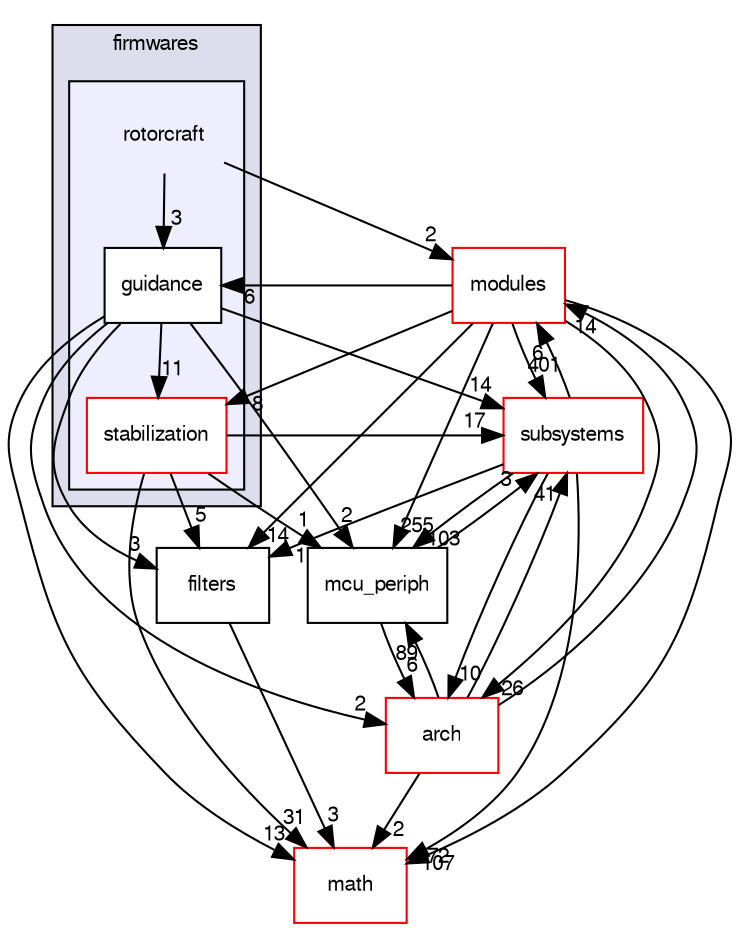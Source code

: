 digraph "sw/airborne/firmwares/rotorcraft" {
  compound=true
  node [ fontsize="10", fontname="FreeSans"];
  edge [ labelfontsize="10", labelfontname="FreeSans"];
  subgraph clusterdir_e7d2494544042a787a6ee70a779a5e07 {
    graph [ bgcolor="#ddddee", pencolor="black", label="firmwares" fontname="FreeSans", fontsize="10", URL="dir_e7d2494544042a787a6ee70a779a5e07.html"]
  subgraph clusterdir_e37d355c72eb7c8e5b43c34bdea5a24b {
    graph [ bgcolor="#eeeeff", pencolor="black", label="" URL="dir_e37d355c72eb7c8e5b43c34bdea5a24b.html"];
    dir_e37d355c72eb7c8e5b43c34bdea5a24b [shape=plaintext label="rotorcraft"];
    dir_3d64810a495a8e63c02e8d4ee1418813 [shape=box label="guidance" color="black" fillcolor="white" style="filled" URL="dir_3d64810a495a8e63c02e8d4ee1418813.html"];
    dir_d1b81cc433edb6118e3c3e3bc7700be0 [shape=box label="stabilization" color="red" fillcolor="white" style="filled" URL="dir_d1b81cc433edb6118e3c3e3bc7700be0.html"];
  }
  }
  dir_12d6ec7aac5a4a9b8cee17e35022d7c7 [shape=box label="subsystems" fillcolor="white" style="filled" color="red" URL="dir_12d6ec7aac5a4a9b8cee17e35022d7c7.html"];
  dir_1ca43f6a116d741d80fb1d0555a2b198 [shape=box label="mcu_periph" URL="dir_1ca43f6a116d741d80fb1d0555a2b198.html"];
  dir_fc6475eb39ea0144fb6697b809fd11a9 [shape=box label="arch" fillcolor="white" style="filled" color="red" URL="dir_fc6475eb39ea0144fb6697b809fd11a9.html"];
  dir_1444106569909aede49a887d28257b90 [shape=box label="filters" URL="dir_1444106569909aede49a887d28257b90.html"];
  dir_29343b6f5fcd4b75a5dfbb985ff56864 [shape=box label="math" fillcolor="white" style="filled" color="red" URL="dir_29343b6f5fcd4b75a5dfbb985ff56864.html"];
  dir_c2abcdd6ccb39c3582929c0e3f5651c2 [shape=box label="modules" fillcolor="white" style="filled" color="red" URL="dir_c2abcdd6ccb39c3582929c0e3f5651c2.html"];
  dir_12d6ec7aac5a4a9b8cee17e35022d7c7->dir_1ca43f6a116d741d80fb1d0555a2b198 [headlabel="103", labeldistance=1.5 headhref="dir_000051_000120.html"];
  dir_12d6ec7aac5a4a9b8cee17e35022d7c7->dir_fc6475eb39ea0144fb6697b809fd11a9 [headlabel="10", labeldistance=1.5 headhref="dir_000051_000002.html"];
  dir_12d6ec7aac5a4a9b8cee17e35022d7c7->dir_1444106569909aede49a887d28257b90 [headlabel="1", labeldistance=1.5 headhref="dir_000051_000104.html"];
  dir_12d6ec7aac5a4a9b8cee17e35022d7c7->dir_29343b6f5fcd4b75a5dfbb985ff56864 [headlabel="72", labeldistance=1.5 headhref="dir_000051_000118.html"];
  dir_12d6ec7aac5a4a9b8cee17e35022d7c7->dir_c2abcdd6ccb39c3582929c0e3f5651c2 [headlabel="6", labeldistance=1.5 headhref="dir_000051_000046.html"];
  dir_1ca43f6a116d741d80fb1d0555a2b198->dir_12d6ec7aac5a4a9b8cee17e35022d7c7 [headlabel="3", labeldistance=1.5 headhref="dir_000120_000051.html"];
  dir_1ca43f6a116d741d80fb1d0555a2b198->dir_fc6475eb39ea0144fb6697b809fd11a9 [headlabel="6", labeldistance=1.5 headhref="dir_000120_000002.html"];
  dir_fc6475eb39ea0144fb6697b809fd11a9->dir_12d6ec7aac5a4a9b8cee17e35022d7c7 [headlabel="41", labeldistance=1.5 headhref="dir_000002_000051.html"];
  dir_fc6475eb39ea0144fb6697b809fd11a9->dir_1ca43f6a116d741d80fb1d0555a2b198 [headlabel="89", labeldistance=1.5 headhref="dir_000002_000120.html"];
  dir_fc6475eb39ea0144fb6697b809fd11a9->dir_29343b6f5fcd4b75a5dfbb985ff56864 [headlabel="2", labeldistance=1.5 headhref="dir_000002_000118.html"];
  dir_fc6475eb39ea0144fb6697b809fd11a9->dir_c2abcdd6ccb39c3582929c0e3f5651c2 [headlabel="14", labeldistance=1.5 headhref="dir_000002_000046.html"];
  dir_e37d355c72eb7c8e5b43c34bdea5a24b->dir_3d64810a495a8e63c02e8d4ee1418813 [headlabel="3", labeldistance=1.5 headhref="dir_000108_000111.html"];
  dir_e37d355c72eb7c8e5b43c34bdea5a24b->dir_c2abcdd6ccb39c3582929c0e3f5651c2 [headlabel="2", labeldistance=1.5 headhref="dir_000108_000046.html"];
  dir_3d64810a495a8e63c02e8d4ee1418813->dir_12d6ec7aac5a4a9b8cee17e35022d7c7 [headlabel="14", labeldistance=1.5 headhref="dir_000111_000051.html"];
  dir_3d64810a495a8e63c02e8d4ee1418813->dir_1ca43f6a116d741d80fb1d0555a2b198 [headlabel="2", labeldistance=1.5 headhref="dir_000111_000120.html"];
  dir_3d64810a495a8e63c02e8d4ee1418813->dir_fc6475eb39ea0144fb6697b809fd11a9 [headlabel="2", labeldistance=1.5 headhref="dir_000111_000002.html"];
  dir_3d64810a495a8e63c02e8d4ee1418813->dir_1444106569909aede49a887d28257b90 [headlabel="3", labeldistance=1.5 headhref="dir_000111_000104.html"];
  dir_3d64810a495a8e63c02e8d4ee1418813->dir_d1b81cc433edb6118e3c3e3bc7700be0 [headlabel="11", labeldistance=1.5 headhref="dir_000111_000113.html"];
  dir_3d64810a495a8e63c02e8d4ee1418813->dir_29343b6f5fcd4b75a5dfbb985ff56864 [headlabel="13", labeldistance=1.5 headhref="dir_000111_000118.html"];
  dir_1444106569909aede49a887d28257b90->dir_29343b6f5fcd4b75a5dfbb985ff56864 [headlabel="3", labeldistance=1.5 headhref="dir_000104_000118.html"];
  dir_d1b81cc433edb6118e3c3e3bc7700be0->dir_12d6ec7aac5a4a9b8cee17e35022d7c7 [headlabel="17", labeldistance=1.5 headhref="dir_000113_000051.html"];
  dir_d1b81cc433edb6118e3c3e3bc7700be0->dir_1ca43f6a116d741d80fb1d0555a2b198 [headlabel="1", labeldistance=1.5 headhref="dir_000113_000120.html"];
  dir_d1b81cc433edb6118e3c3e3bc7700be0->dir_1444106569909aede49a887d28257b90 [headlabel="5", labeldistance=1.5 headhref="dir_000113_000104.html"];
  dir_d1b81cc433edb6118e3c3e3bc7700be0->dir_29343b6f5fcd4b75a5dfbb985ff56864 [headlabel="31", labeldistance=1.5 headhref="dir_000113_000118.html"];
  dir_c2abcdd6ccb39c3582929c0e3f5651c2->dir_12d6ec7aac5a4a9b8cee17e35022d7c7 [headlabel="401", labeldistance=1.5 headhref="dir_000046_000051.html"];
  dir_c2abcdd6ccb39c3582929c0e3f5651c2->dir_1ca43f6a116d741d80fb1d0555a2b198 [headlabel="255", labeldistance=1.5 headhref="dir_000046_000120.html"];
  dir_c2abcdd6ccb39c3582929c0e3f5651c2->dir_fc6475eb39ea0144fb6697b809fd11a9 [headlabel="26", labeldistance=1.5 headhref="dir_000046_000002.html"];
  dir_c2abcdd6ccb39c3582929c0e3f5651c2->dir_3d64810a495a8e63c02e8d4ee1418813 [headlabel="6", labeldistance=1.5 headhref="dir_000046_000111.html"];
  dir_c2abcdd6ccb39c3582929c0e3f5651c2->dir_1444106569909aede49a887d28257b90 [headlabel="14", labeldistance=1.5 headhref="dir_000046_000104.html"];
  dir_c2abcdd6ccb39c3582929c0e3f5651c2->dir_d1b81cc433edb6118e3c3e3bc7700be0 [headlabel="8", labeldistance=1.5 headhref="dir_000046_000113.html"];
  dir_c2abcdd6ccb39c3582929c0e3f5651c2->dir_29343b6f5fcd4b75a5dfbb985ff56864 [headlabel="107", labeldistance=1.5 headhref="dir_000046_000118.html"];
}
